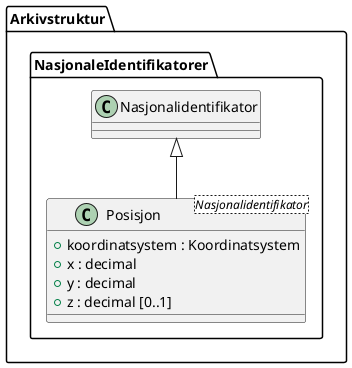 @startuml
skinparam nodesep 100
class Arkivstruktur.NasjonaleIdentifikatorer.Posisjon <Nasjonalidentifikator> {
  +koordinatsystem : Koordinatsystem
  +x : decimal
  +y : decimal
  +z : decimal [0..1]
}
Arkivstruktur.NasjonaleIdentifikatorer.Nasjonalidentifikator <|-- Arkivstruktur.NasjonaleIdentifikatorer.Posisjon
@enduml
